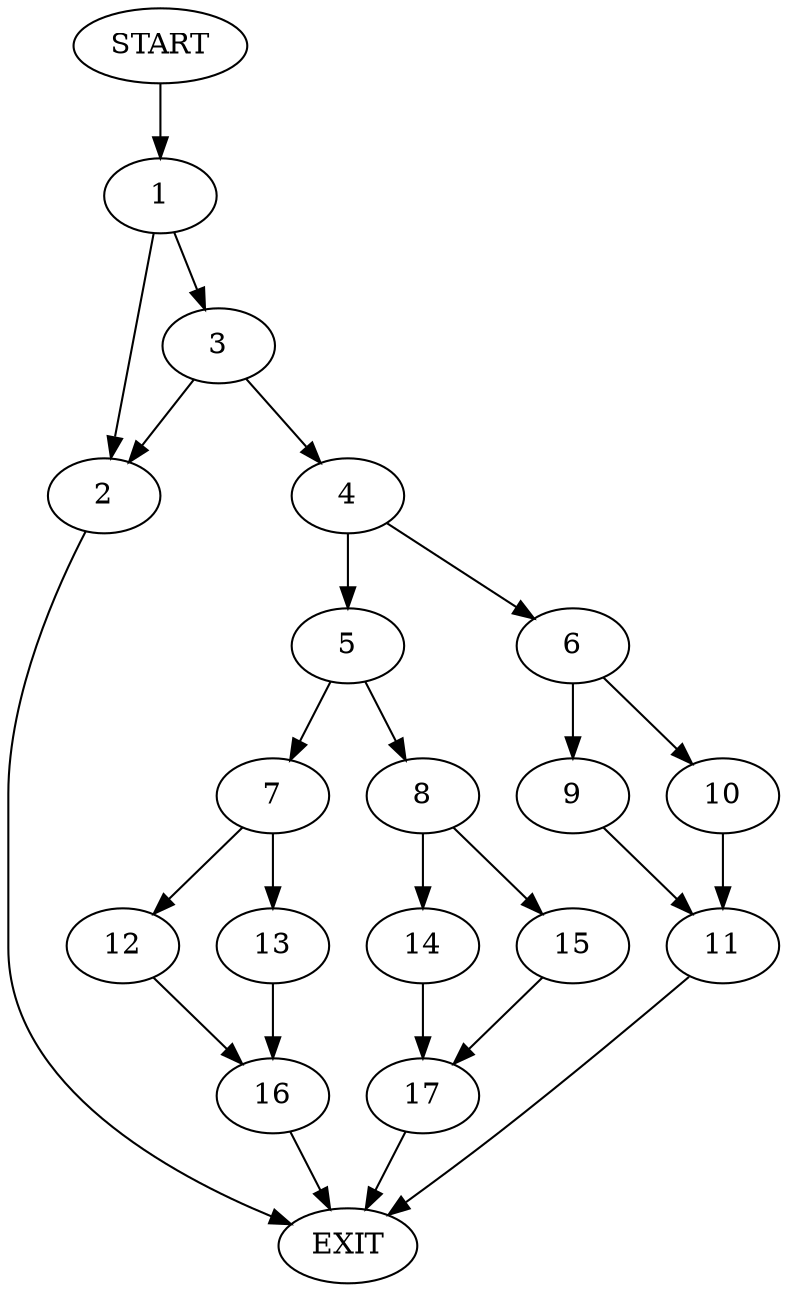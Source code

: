 digraph {
0 [label="START"]
18 [label="EXIT"]
0 -> 1
1 -> 2
1 -> 3
2 -> 18
3 -> 2
3 -> 4
4 -> 5
4 -> 6
5 -> 7
5 -> 8
6 -> 9
6 -> 10
10 -> 11
9 -> 11
11 -> 18
7 -> 12
7 -> 13
8 -> 14
8 -> 15
13 -> 16
12 -> 16
16 -> 18
14 -> 17
15 -> 17
17 -> 18
}
